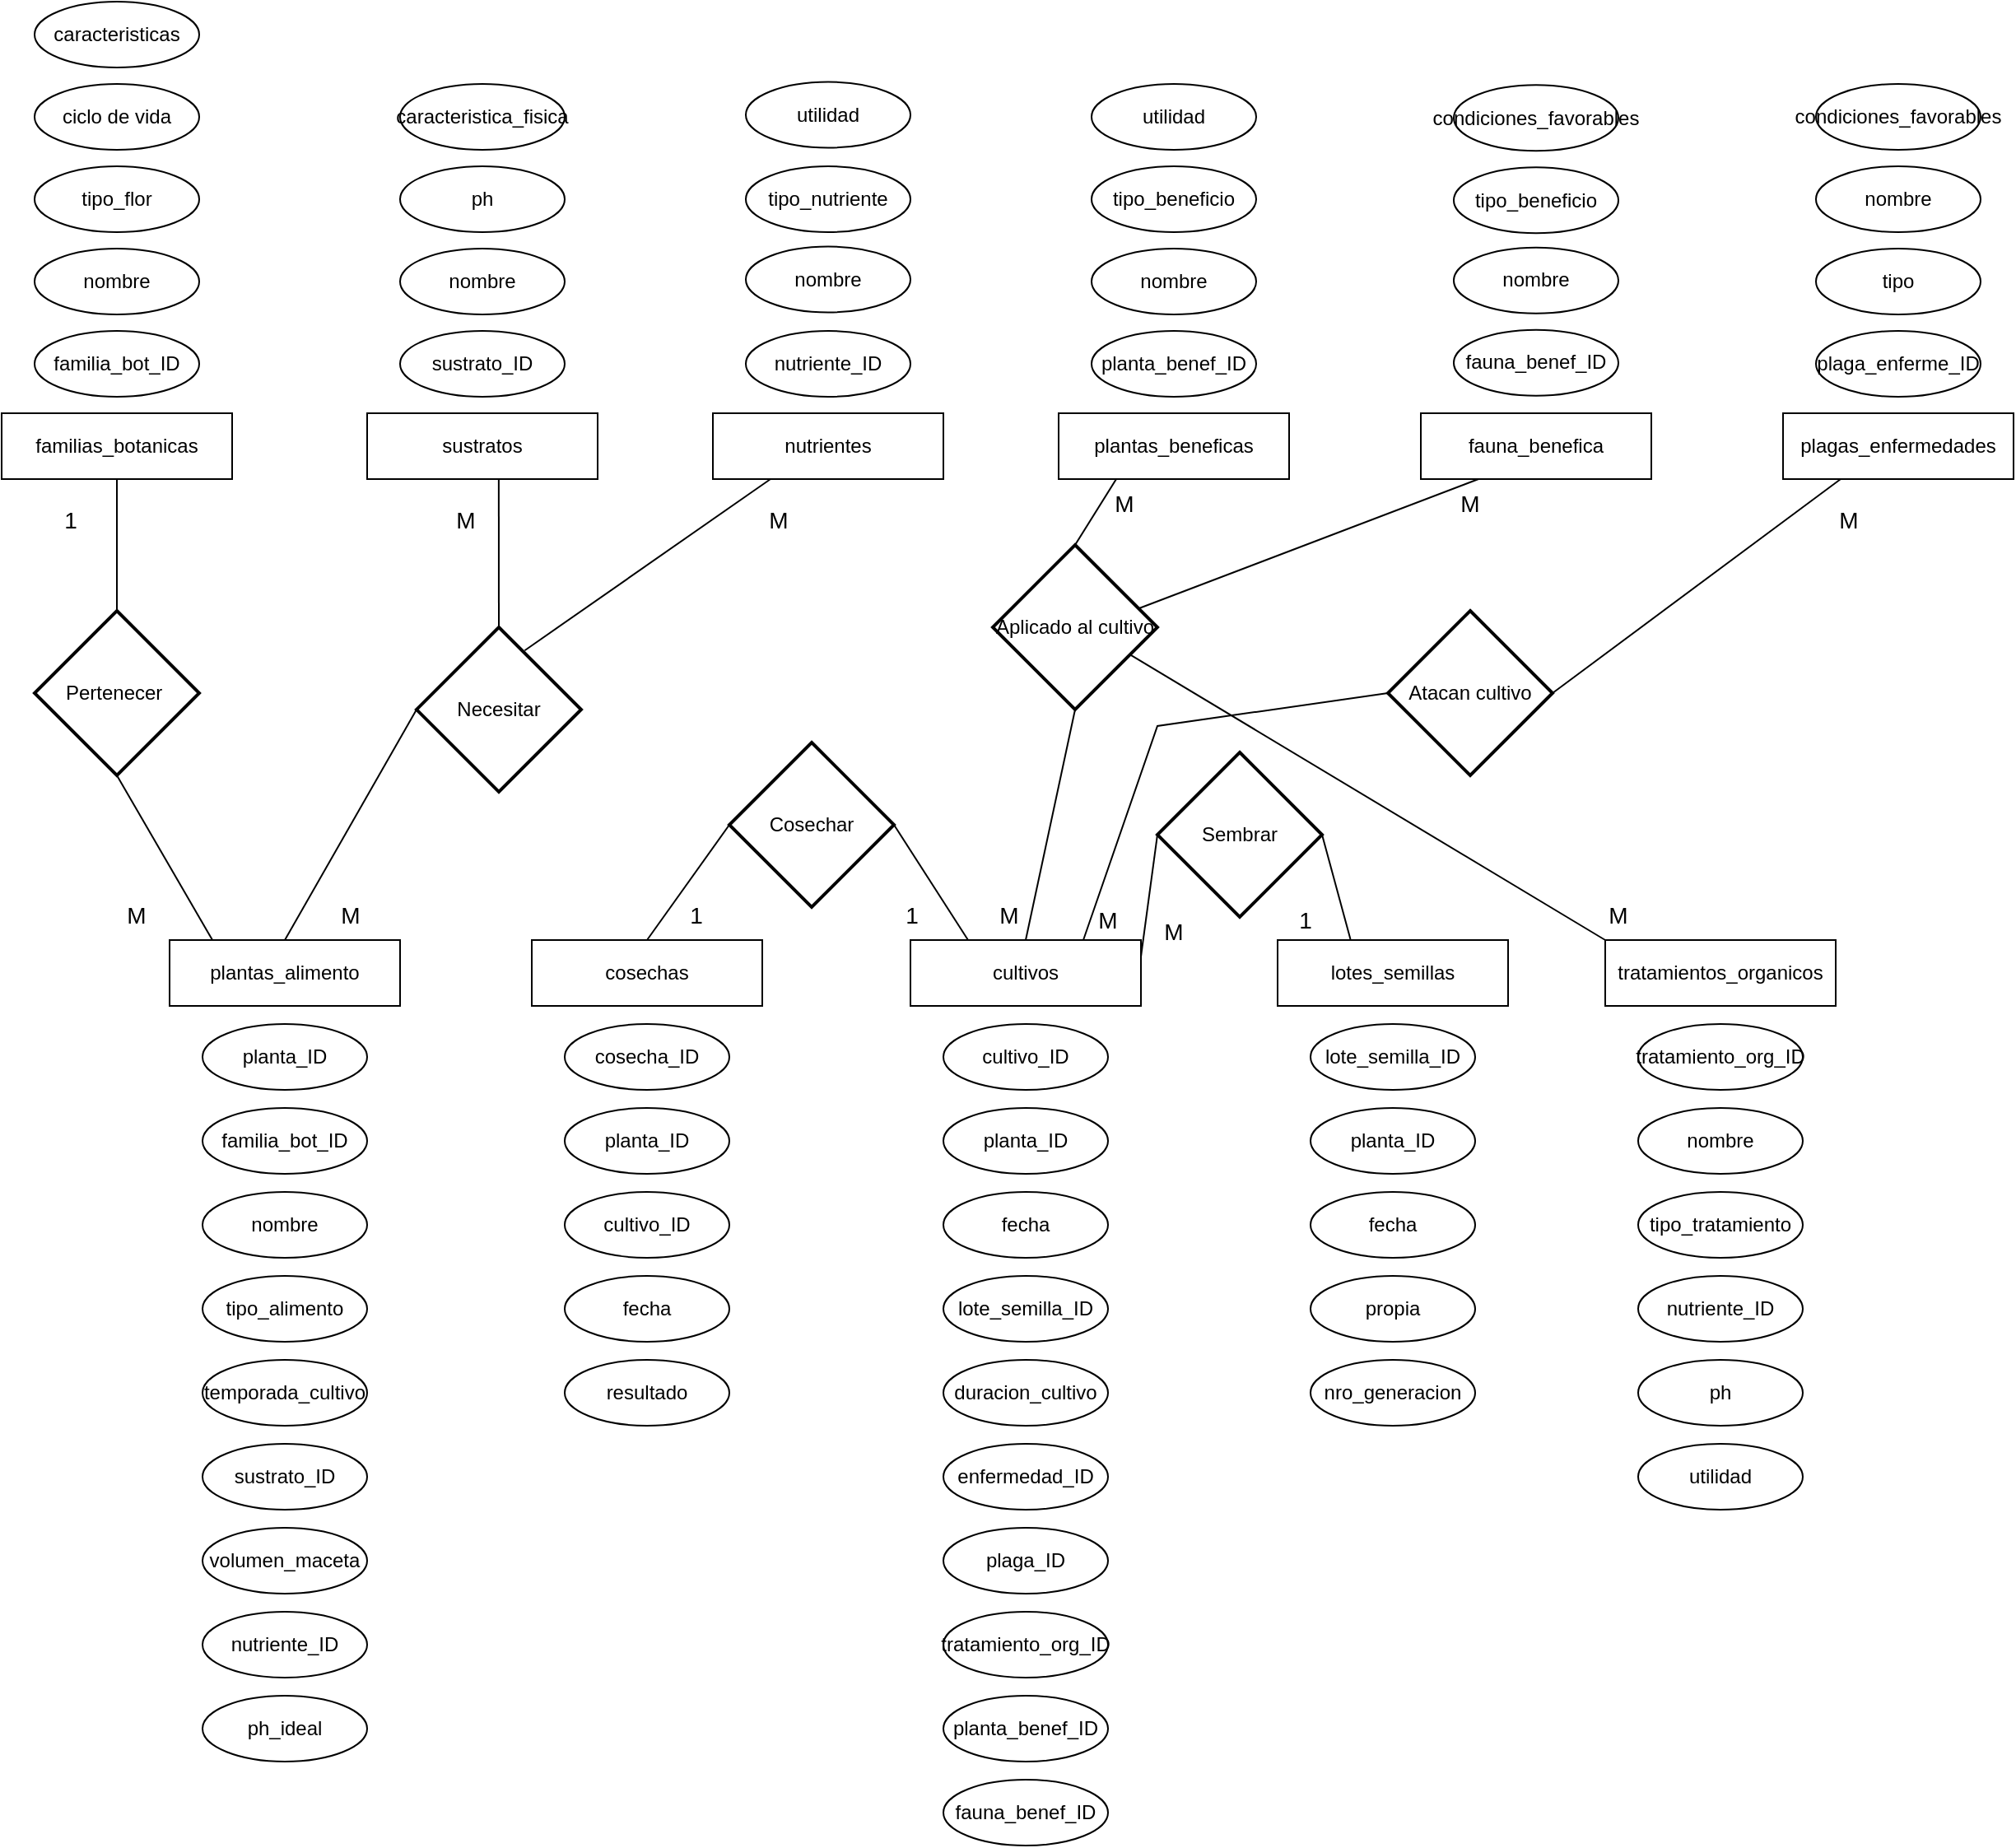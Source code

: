 <mxfile version="20.8.10" type="github">
  <diagram name="Página-1" id="ylDFt_P1A7pdmHqrZeYs">
    <mxGraphModel dx="1650" dy="2113" grid="1" gridSize="10" guides="1" tooltips="1" connect="1" arrows="1" fold="1" page="1" pageScale="1" pageWidth="827" pageHeight="1169" math="0" shadow="0">
      <root>
        <mxCell id="0" />
        <mxCell id="1" parent="0" />
        <mxCell id="H1frsoIfXZg_kvRdpejV-13" value="" style="group" parent="1" vertex="1" connectable="0">
          <mxGeometry x="310" y="-570" width="140" height="499" as="geometry" />
        </mxCell>
        <mxCell id="8bM9OrV7rMDzd9lSsGnL-2" value="plantas_alimento" style="whiteSpace=wrap;html=1;align=center;" parent="H1frsoIfXZg_kvRdpejV-13" vertex="1">
          <mxGeometry width="140" height="40" as="geometry" />
        </mxCell>
        <mxCell id="8bM9OrV7rMDzd9lSsGnL-20" value="volumen_maceta" style="ellipse;whiteSpace=wrap;html=1;align=center;" parent="H1frsoIfXZg_kvRdpejV-13" vertex="1">
          <mxGeometry x="20" y="357" width="100" height="40" as="geometry" />
        </mxCell>
        <mxCell id="8bM9OrV7rMDzd9lSsGnL-21" value="planta_ID" style="ellipse;whiteSpace=wrap;html=1;align=center;" parent="H1frsoIfXZg_kvRdpejV-13" vertex="1">
          <mxGeometry x="20" y="51" width="100" height="40" as="geometry" />
        </mxCell>
        <mxCell id="8bM9OrV7rMDzd9lSsGnL-22" value="familia_bot_ID" style="ellipse;whiteSpace=wrap;html=1;align=center;" parent="H1frsoIfXZg_kvRdpejV-13" vertex="1">
          <mxGeometry x="20" y="102" width="100" height="40" as="geometry" />
        </mxCell>
        <mxCell id="8bM9OrV7rMDzd9lSsGnL-23" value="nombre" style="ellipse;whiteSpace=wrap;html=1;align=center;" parent="H1frsoIfXZg_kvRdpejV-13" vertex="1">
          <mxGeometry x="20" y="153" width="100" height="40" as="geometry" />
        </mxCell>
        <mxCell id="8bM9OrV7rMDzd9lSsGnL-24" value="tipo_alimento" style="ellipse;whiteSpace=wrap;html=1;align=center;" parent="H1frsoIfXZg_kvRdpejV-13" vertex="1">
          <mxGeometry x="20" y="204" width="100" height="40" as="geometry" />
        </mxCell>
        <mxCell id="8bM9OrV7rMDzd9lSsGnL-25" value="temporada_cultivo" style="ellipse;whiteSpace=wrap;html=1;align=center;" parent="H1frsoIfXZg_kvRdpejV-13" vertex="1">
          <mxGeometry x="20" y="255" width="100" height="40" as="geometry" />
        </mxCell>
        <mxCell id="8bM9OrV7rMDzd9lSsGnL-26" value="sustrato_ID" style="ellipse;whiteSpace=wrap;html=1;align=center;" parent="H1frsoIfXZg_kvRdpejV-13" vertex="1">
          <mxGeometry x="20" y="306" width="100" height="40" as="geometry" />
        </mxCell>
        <mxCell id="IDKuiclH3PoK7tgWnrYt-2" value="nutriente_ID" style="ellipse;whiteSpace=wrap;html=1;align=center;" parent="H1frsoIfXZg_kvRdpejV-13" vertex="1">
          <mxGeometry x="20" y="408" width="100" height="40" as="geometry" />
        </mxCell>
        <mxCell id="IDKuiclH3PoK7tgWnrYt-12" value="ph_ideal" style="ellipse;whiteSpace=wrap;html=1;align=center;" parent="H1frsoIfXZg_kvRdpejV-13" vertex="1">
          <mxGeometry x="20" y="459" width="100" height="40" as="geometry" />
        </mxCell>
        <mxCell id="H1frsoIfXZg_kvRdpejV-14" value="" style="group" parent="1" vertex="1" connectable="0">
          <mxGeometry x="760" y="-570" width="140" height="550" as="geometry" />
        </mxCell>
        <mxCell id="8bM9OrV7rMDzd9lSsGnL-6" value="cultivos" style="whiteSpace=wrap;html=1;align=center;" parent="H1frsoIfXZg_kvRdpejV-14" vertex="1">
          <mxGeometry width="140" height="40" as="geometry" />
        </mxCell>
        <mxCell id="8bM9OrV7rMDzd9lSsGnL-37" value="tratamiento_org_ID" style="ellipse;whiteSpace=wrap;html=1;align=center;" parent="H1frsoIfXZg_kvRdpejV-14" vertex="1">
          <mxGeometry x="20" y="408" width="100" height="40" as="geometry" />
        </mxCell>
        <mxCell id="8bM9OrV7rMDzd9lSsGnL-38" value="planta_benef_ID" style="ellipse;whiteSpace=wrap;html=1;align=center;" parent="H1frsoIfXZg_kvRdpejV-14" vertex="1">
          <mxGeometry x="20" y="459" width="100" height="40" as="geometry" />
        </mxCell>
        <mxCell id="8bM9OrV7rMDzd9lSsGnL-51" value="cultivo_ID" style="ellipse;whiteSpace=wrap;html=1;align=center;" parent="H1frsoIfXZg_kvRdpejV-14" vertex="1">
          <mxGeometry x="20" y="51" width="100" height="40" as="geometry" />
        </mxCell>
        <mxCell id="8bM9OrV7rMDzd9lSsGnL-52" value="planta_ID" style="ellipse;whiteSpace=wrap;html=1;align=center;" parent="H1frsoIfXZg_kvRdpejV-14" vertex="1">
          <mxGeometry x="20" y="102" width="100" height="40" as="geometry" />
        </mxCell>
        <mxCell id="8bM9OrV7rMDzd9lSsGnL-53" value="fecha" style="ellipse;whiteSpace=wrap;html=1;align=center;" parent="H1frsoIfXZg_kvRdpejV-14" vertex="1">
          <mxGeometry x="20" y="153" width="100" height="40" as="geometry" />
        </mxCell>
        <mxCell id="8bM9OrV7rMDzd9lSsGnL-55" value="duracion_cultivo" style="ellipse;whiteSpace=wrap;html=1;align=center;" parent="H1frsoIfXZg_kvRdpejV-14" vertex="1">
          <mxGeometry x="20" y="255" width="100" height="40" as="geometry" />
        </mxCell>
        <mxCell id="IDKuiclH3PoK7tgWnrYt-3" value="fauna_benef_ID" style="ellipse;whiteSpace=wrap;html=1;align=center;" parent="H1frsoIfXZg_kvRdpejV-14" vertex="1">
          <mxGeometry x="20" y="510" width="100" height="40" as="geometry" />
        </mxCell>
        <mxCell id="IDKuiclH3PoK7tgWnrYt-6" value="lote_semilla_ID" style="ellipse;whiteSpace=wrap;html=1;align=center;" parent="H1frsoIfXZg_kvRdpejV-14" vertex="1">
          <mxGeometry x="20" y="204" width="100" height="40" as="geometry" />
        </mxCell>
        <mxCell id="IDKuiclH3PoK7tgWnrYt-8" value="enfermedad_ID" style="ellipse;whiteSpace=wrap;html=1;align=center;" parent="H1frsoIfXZg_kvRdpejV-14" vertex="1">
          <mxGeometry x="20" y="306" width="100" height="40" as="geometry" />
        </mxCell>
        <mxCell id="IDKuiclH3PoK7tgWnrYt-10" value="plaga_ID" style="ellipse;whiteSpace=wrap;html=1;align=center;" parent="H1frsoIfXZg_kvRdpejV-14" vertex="1">
          <mxGeometry x="20" y="357" width="100" height="40" as="geometry" />
        </mxCell>
        <mxCell id="H1frsoIfXZg_kvRdpejV-15" value="" style="group" parent="1" vertex="1" connectable="0">
          <mxGeometry x="530" y="-570" width="140" height="295" as="geometry" />
        </mxCell>
        <mxCell id="8bM9OrV7rMDzd9lSsGnL-7" value="cosechas" style="whiteSpace=wrap;html=1;align=center;" parent="H1frsoIfXZg_kvRdpejV-15" vertex="1">
          <mxGeometry width="140" height="40" as="geometry" />
        </mxCell>
        <mxCell id="8bM9OrV7rMDzd9lSsGnL-57" value="cosecha_ID" style="ellipse;whiteSpace=wrap;html=1;align=center;" parent="H1frsoIfXZg_kvRdpejV-15" vertex="1">
          <mxGeometry x="20" y="51" width="100" height="40" as="geometry" />
        </mxCell>
        <mxCell id="8bM9OrV7rMDzd9lSsGnL-58" value="planta_ID" style="ellipse;whiteSpace=wrap;html=1;align=center;" parent="H1frsoIfXZg_kvRdpejV-15" vertex="1">
          <mxGeometry x="20" y="102" width="100" height="40" as="geometry" />
        </mxCell>
        <mxCell id="8bM9OrV7rMDzd9lSsGnL-59" value="cultivo_ID" style="ellipse;whiteSpace=wrap;html=1;align=center;" parent="H1frsoIfXZg_kvRdpejV-15" vertex="1">
          <mxGeometry x="20" y="153" width="100" height="40" as="geometry" />
        </mxCell>
        <mxCell id="8bM9OrV7rMDzd9lSsGnL-60" value="fecha" style="ellipse;whiteSpace=wrap;html=1;align=center;" parent="H1frsoIfXZg_kvRdpejV-15" vertex="1">
          <mxGeometry x="20" y="204" width="100" height="40" as="geometry" />
        </mxCell>
        <mxCell id="8bM9OrV7rMDzd9lSsGnL-61" value="resultado" style="ellipse;whiteSpace=wrap;html=1;align=center;" parent="H1frsoIfXZg_kvRdpejV-15" vertex="1">
          <mxGeometry x="20" y="255" width="100" height="40" as="geometry" />
        </mxCell>
        <mxCell id="H1frsoIfXZg_kvRdpejV-16" value="" style="group" parent="1" vertex="1" connectable="0">
          <mxGeometry x="983" y="-570" width="140" height="295" as="geometry" />
        </mxCell>
        <mxCell id="8bM9OrV7rMDzd9lSsGnL-10" value="lotes_semillas" style="whiteSpace=wrap;html=1;align=center;" parent="H1frsoIfXZg_kvRdpejV-16" vertex="1">
          <mxGeometry width="140" height="40" as="geometry" />
        </mxCell>
        <mxCell id="8bM9OrV7rMDzd9lSsGnL-75" value="lote_semilla_ID" style="ellipse;whiteSpace=wrap;html=1;align=center;" parent="H1frsoIfXZg_kvRdpejV-16" vertex="1">
          <mxGeometry x="20" y="51" width="100" height="40" as="geometry" />
        </mxCell>
        <mxCell id="8bM9OrV7rMDzd9lSsGnL-76" value="planta_ID" style="ellipse;whiteSpace=wrap;html=1;align=center;" parent="H1frsoIfXZg_kvRdpejV-16" vertex="1">
          <mxGeometry x="20" y="102" width="100" height="40" as="geometry" />
        </mxCell>
        <mxCell id="8bM9OrV7rMDzd9lSsGnL-77" value="fecha" style="ellipse;whiteSpace=wrap;html=1;align=center;" parent="H1frsoIfXZg_kvRdpejV-16" vertex="1">
          <mxGeometry x="20" y="153" width="100" height="40" as="geometry" />
        </mxCell>
        <mxCell id="8bM9OrV7rMDzd9lSsGnL-78" value="propia" style="ellipse;whiteSpace=wrap;html=1;align=center;" parent="H1frsoIfXZg_kvRdpejV-16" vertex="1">
          <mxGeometry x="20" y="204" width="100" height="40" as="geometry" />
        </mxCell>
        <mxCell id="8bM9OrV7rMDzd9lSsGnL-79" value="nro_generacion" style="ellipse;whiteSpace=wrap;html=1;align=center;" parent="H1frsoIfXZg_kvRdpejV-16" vertex="1">
          <mxGeometry x="20" y="255" width="100" height="40" as="geometry" />
        </mxCell>
        <mxCell id="H1frsoIfXZg_kvRdpejV-17" value="" style="group" parent="1" vertex="1" connectable="0">
          <mxGeometry x="1182" y="-570" width="140" height="346" as="geometry" />
        </mxCell>
        <mxCell id="8bM9OrV7rMDzd9lSsGnL-12" value="tratamientos_organicos" style="whiteSpace=wrap;html=1;align=center;" parent="H1frsoIfXZg_kvRdpejV-17" vertex="1">
          <mxGeometry width="140" height="40" as="geometry" />
        </mxCell>
        <mxCell id="8bM9OrV7rMDzd9lSsGnL-81" value="tratamiento_org_ID" style="ellipse;whiteSpace=wrap;html=1;align=center;" parent="H1frsoIfXZg_kvRdpejV-17" vertex="1">
          <mxGeometry x="20" y="51" width="100" height="40" as="geometry" />
        </mxCell>
        <mxCell id="8bM9OrV7rMDzd9lSsGnL-82" value="nombre" style="ellipse;whiteSpace=wrap;html=1;align=center;" parent="H1frsoIfXZg_kvRdpejV-17" vertex="1">
          <mxGeometry x="20" y="102" width="100" height="40" as="geometry" />
        </mxCell>
        <mxCell id="8bM9OrV7rMDzd9lSsGnL-83" value="tipo_tratamiento" style="ellipse;whiteSpace=wrap;html=1;align=center;" parent="H1frsoIfXZg_kvRdpejV-17" vertex="1">
          <mxGeometry x="20" y="153" width="100" height="40" as="geometry" />
        </mxCell>
        <mxCell id="8bM9OrV7rMDzd9lSsGnL-84" value="nutriente_ID" style="ellipse;whiteSpace=wrap;html=1;align=center;" parent="H1frsoIfXZg_kvRdpejV-17" vertex="1">
          <mxGeometry x="20" y="204" width="100" height="40" as="geometry" />
        </mxCell>
        <mxCell id="8bM9OrV7rMDzd9lSsGnL-85" value="ph" style="ellipse;whiteSpace=wrap;html=1;align=center;" parent="H1frsoIfXZg_kvRdpejV-17" vertex="1">
          <mxGeometry x="20" y="255" width="100" height="40" as="geometry" />
        </mxCell>
        <mxCell id="8bM9OrV7rMDzd9lSsGnL-86" value="utilidad" style="ellipse;whiteSpace=wrap;html=1;align=center;" parent="H1frsoIfXZg_kvRdpejV-17" vertex="1">
          <mxGeometry x="20" y="306" width="100" height="40" as="geometry" />
        </mxCell>
        <mxCell id="H1frsoIfXZg_kvRdpejV-18" value="" style="group" parent="1" vertex="1" connectable="0">
          <mxGeometry x="208" y="-1140" width="140" height="290" as="geometry" />
        </mxCell>
        <mxCell id="8bM9OrV7rMDzd9lSsGnL-1" value="familias_botanicas" style="whiteSpace=wrap;html=1;align=center;" parent="H1frsoIfXZg_kvRdpejV-18" vertex="1">
          <mxGeometry y="250" width="140" height="40" as="geometry" />
        </mxCell>
        <mxCell id="8bM9OrV7rMDzd9lSsGnL-14" value="familia_bot_ID" style="ellipse;whiteSpace=wrap;html=1;align=center;" parent="H1frsoIfXZg_kvRdpejV-18" vertex="1">
          <mxGeometry x="20" y="200" width="100" height="40" as="geometry" />
        </mxCell>
        <mxCell id="8bM9OrV7rMDzd9lSsGnL-16" value="nombre" style="ellipse;whiteSpace=wrap;html=1;align=center;" parent="H1frsoIfXZg_kvRdpejV-18" vertex="1">
          <mxGeometry x="20" y="150" width="100" height="40" as="geometry" />
        </mxCell>
        <mxCell id="8bM9OrV7rMDzd9lSsGnL-17" value="tipo_flor" style="ellipse;whiteSpace=wrap;html=1;align=center;" parent="H1frsoIfXZg_kvRdpejV-18" vertex="1">
          <mxGeometry x="20" y="100" width="100" height="40" as="geometry" />
        </mxCell>
        <mxCell id="8bM9OrV7rMDzd9lSsGnL-18" value="ciclo de vida" style="ellipse;whiteSpace=wrap;html=1;align=center;" parent="H1frsoIfXZg_kvRdpejV-18" vertex="1">
          <mxGeometry x="20" y="50" width="100" height="40" as="geometry" />
        </mxCell>
        <mxCell id="8bM9OrV7rMDzd9lSsGnL-19" value="caracteristicas" style="ellipse;whiteSpace=wrap;html=1;align=center;" parent="H1frsoIfXZg_kvRdpejV-18" vertex="1">
          <mxGeometry x="20" width="100" height="40" as="geometry" />
        </mxCell>
        <mxCell id="H1frsoIfXZg_kvRdpejV-8" style="edgeStyle=orthogonalEdgeStyle;rounded=0;orthogonalLoop=1;jettySize=auto;html=1;exitX=0.5;exitY=1;exitDx=0;exitDy=0;endArrow=none;endFill=0;" parent="H1frsoIfXZg_kvRdpejV-18" source="8bM9OrV7rMDzd9lSsGnL-1" target="8bM9OrV7rMDzd9lSsGnL-1" edge="1">
          <mxGeometry relative="1" as="geometry" />
        </mxCell>
        <mxCell id="H1frsoIfXZg_kvRdpejV-19" value="" style="group" parent="1" vertex="1" connectable="0">
          <mxGeometry x="430" y="-1090" width="140" height="240" as="geometry" />
        </mxCell>
        <mxCell id="8bM9OrV7rMDzd9lSsGnL-3" value="sustratos" style="whiteSpace=wrap;html=1;align=center;" parent="H1frsoIfXZg_kvRdpejV-19" vertex="1">
          <mxGeometry y="200" width="140" height="40" as="geometry" />
        </mxCell>
        <mxCell id="8bM9OrV7rMDzd9lSsGnL-27" value="sustrato_ID" style="ellipse;whiteSpace=wrap;html=1;align=center;" parent="H1frsoIfXZg_kvRdpejV-19" vertex="1">
          <mxGeometry x="20" y="150" width="100" height="40" as="geometry" />
        </mxCell>
        <mxCell id="8bM9OrV7rMDzd9lSsGnL-28" value="nombre" style="ellipse;whiteSpace=wrap;html=1;align=center;" parent="H1frsoIfXZg_kvRdpejV-19" vertex="1">
          <mxGeometry x="20" y="100" width="100" height="40" as="geometry" />
        </mxCell>
        <mxCell id="8bM9OrV7rMDzd9lSsGnL-29" value="ph" style="ellipse;whiteSpace=wrap;html=1;align=center;" parent="H1frsoIfXZg_kvRdpejV-19" vertex="1">
          <mxGeometry x="20" y="50" width="100" height="40" as="geometry" />
        </mxCell>
        <mxCell id="8bM9OrV7rMDzd9lSsGnL-30" value="caracteristica_fisica" style="ellipse;whiteSpace=wrap;html=1;align=center;" parent="H1frsoIfXZg_kvRdpejV-19" vertex="1">
          <mxGeometry x="20" width="100" height="40" as="geometry" />
        </mxCell>
        <mxCell id="H1frsoIfXZg_kvRdpejV-20" value="" style="group" parent="1" vertex="1" connectable="0">
          <mxGeometry x="640" y="-1091.25" width="140" height="241.25" as="geometry" />
        </mxCell>
        <mxCell id="8bM9OrV7rMDzd9lSsGnL-8" value="nutrientes" style="whiteSpace=wrap;html=1;align=center;" parent="H1frsoIfXZg_kvRdpejV-20" vertex="1">
          <mxGeometry y="201.25" width="140" height="40" as="geometry" />
        </mxCell>
        <mxCell id="8bM9OrV7rMDzd9lSsGnL-63" value="nutriente_ID" style="ellipse;whiteSpace=wrap;html=1;align=center;" parent="H1frsoIfXZg_kvRdpejV-20" vertex="1">
          <mxGeometry x="20" y="151.25" width="100" height="40" as="geometry" />
        </mxCell>
        <mxCell id="8bM9OrV7rMDzd9lSsGnL-64" value="nombre" style="ellipse;whiteSpace=wrap;html=1;align=center;" parent="H1frsoIfXZg_kvRdpejV-20" vertex="1">
          <mxGeometry x="20" y="100" width="100" height="40" as="geometry" />
        </mxCell>
        <mxCell id="8bM9OrV7rMDzd9lSsGnL-65" value="tipo_nutriente" style="ellipse;whiteSpace=wrap;html=1;align=center;" parent="H1frsoIfXZg_kvRdpejV-20" vertex="1">
          <mxGeometry x="20" y="51.25" width="100" height="40" as="geometry" />
        </mxCell>
        <mxCell id="8bM9OrV7rMDzd9lSsGnL-66" value="utilidad" style="ellipse;whiteSpace=wrap;html=1;align=center;" parent="H1frsoIfXZg_kvRdpejV-20" vertex="1">
          <mxGeometry x="20" width="100" height="40" as="geometry" />
        </mxCell>
        <mxCell id="H1frsoIfXZg_kvRdpejV-21" value="" style="group" parent="1" vertex="1" connectable="0">
          <mxGeometry x="850" y="-1090" width="140" height="240" as="geometry" />
        </mxCell>
        <mxCell id="8bM9OrV7rMDzd9lSsGnL-11" value="plantas_beneficas" style="whiteSpace=wrap;html=1;align=center;" parent="H1frsoIfXZg_kvRdpejV-21" vertex="1">
          <mxGeometry y="200" width="140" height="40" as="geometry" />
        </mxCell>
        <mxCell id="8bM9OrV7rMDzd9lSsGnL-45" value="planta_benef_ID" style="ellipse;whiteSpace=wrap;html=1;align=center;" parent="H1frsoIfXZg_kvRdpejV-21" vertex="1">
          <mxGeometry x="20" y="150" width="100" height="40" as="geometry" />
        </mxCell>
        <mxCell id="8bM9OrV7rMDzd9lSsGnL-46" value="nombre" style="ellipse;whiteSpace=wrap;html=1;align=center;" parent="H1frsoIfXZg_kvRdpejV-21" vertex="1">
          <mxGeometry x="20" y="100" width="100" height="40" as="geometry" />
        </mxCell>
        <mxCell id="8bM9OrV7rMDzd9lSsGnL-47" value="tipo_beneficio" style="ellipse;whiteSpace=wrap;html=1;align=center;" parent="H1frsoIfXZg_kvRdpejV-21" vertex="1">
          <mxGeometry x="20" y="50" width="100" height="40" as="geometry" />
        </mxCell>
        <mxCell id="8bM9OrV7rMDzd9lSsGnL-48" value="utilidad" style="ellipse;whiteSpace=wrap;html=1;align=center;" parent="H1frsoIfXZg_kvRdpejV-21" vertex="1">
          <mxGeometry x="20" width="100" height="40" as="geometry" />
        </mxCell>
        <mxCell id="H1frsoIfXZg_kvRdpejV-22" value="" style="group" parent="1" vertex="1" connectable="0">
          <mxGeometry x="1070" y="-1089.37" width="140" height="239.37" as="geometry" />
        </mxCell>
        <mxCell id="8bM9OrV7rMDzd9lSsGnL-9" value="fauna_benefica" style="whiteSpace=wrap;html=1;align=center;" parent="H1frsoIfXZg_kvRdpejV-22" vertex="1">
          <mxGeometry y="199.37" width="140" height="40" as="geometry" />
        </mxCell>
        <mxCell id="8bM9OrV7rMDzd9lSsGnL-69" value="fauna_benef_ID" style="ellipse;whiteSpace=wrap;html=1;align=center;" parent="H1frsoIfXZg_kvRdpejV-22" vertex="1">
          <mxGeometry x="20" y="148.75" width="100" height="40" as="geometry" />
        </mxCell>
        <mxCell id="8bM9OrV7rMDzd9lSsGnL-70" value="nombre" style="ellipse;whiteSpace=wrap;html=1;align=center;" parent="H1frsoIfXZg_kvRdpejV-22" vertex="1">
          <mxGeometry x="20" y="98.75" width="100" height="40" as="geometry" />
        </mxCell>
        <mxCell id="8bM9OrV7rMDzd9lSsGnL-71" value="tipo_beneficio" style="ellipse;whiteSpace=wrap;html=1;align=center;" parent="H1frsoIfXZg_kvRdpejV-22" vertex="1">
          <mxGeometry x="20" y="50.0" width="100" height="40" as="geometry" />
        </mxCell>
        <mxCell id="8bM9OrV7rMDzd9lSsGnL-72" value="condiciones_favorables" style="ellipse;whiteSpace=wrap;html=1;align=center;" parent="H1frsoIfXZg_kvRdpejV-22" vertex="1">
          <mxGeometry x="20" width="100" height="40" as="geometry" />
        </mxCell>
        <mxCell id="H1frsoIfXZg_kvRdpejV-23" value="" style="group" parent="1" vertex="1" connectable="0">
          <mxGeometry x="1290" y="-1090" width="140" height="240" as="geometry" />
        </mxCell>
        <mxCell id="8bM9OrV7rMDzd9lSsGnL-4" value="plagas_enfermedades" style="whiteSpace=wrap;html=1;align=center;" parent="H1frsoIfXZg_kvRdpejV-23" vertex="1">
          <mxGeometry y="200" width="140" height="40" as="geometry" />
        </mxCell>
        <mxCell id="8bM9OrV7rMDzd9lSsGnL-33" value="plaga_enferme_ID" style="ellipse;whiteSpace=wrap;html=1;align=center;" parent="H1frsoIfXZg_kvRdpejV-23" vertex="1">
          <mxGeometry x="20" y="150" width="100" height="40" as="geometry" />
        </mxCell>
        <mxCell id="8bM9OrV7rMDzd9lSsGnL-34" value="tipo" style="ellipse;whiteSpace=wrap;html=1;align=center;" parent="H1frsoIfXZg_kvRdpejV-23" vertex="1">
          <mxGeometry x="20" y="100" width="100" height="40" as="geometry" />
        </mxCell>
        <mxCell id="8bM9OrV7rMDzd9lSsGnL-35" value="nombre" style="ellipse;whiteSpace=wrap;html=1;align=center;" parent="H1frsoIfXZg_kvRdpejV-23" vertex="1">
          <mxGeometry x="20" y="50" width="100" height="40" as="geometry" />
        </mxCell>
        <mxCell id="8bM9OrV7rMDzd9lSsGnL-36" value="condiciones_favorables" style="ellipse;whiteSpace=wrap;html=1;align=center;" parent="H1frsoIfXZg_kvRdpejV-23" vertex="1">
          <mxGeometry x="20" width="100" height="40" as="geometry" />
        </mxCell>
        <mxCell id="H1frsoIfXZg_kvRdpejV-24" value="Pertenecer&amp;nbsp;" style="strokeWidth=2;html=1;shape=mxgraph.flowchart.decision;whiteSpace=wrap;" parent="1" vertex="1">
          <mxGeometry x="228" y="-770" width="100" height="100" as="geometry" />
        </mxCell>
        <mxCell id="H1frsoIfXZg_kvRdpejV-25" value="Necesitar" style="strokeWidth=2;html=1;shape=mxgraph.flowchart.decision;whiteSpace=wrap;" parent="1" vertex="1">
          <mxGeometry x="460" y="-760" width="100" height="100" as="geometry" />
        </mxCell>
        <mxCell id="wKKTsaC1fSuhk8ZkH6V--14" style="rounded=0;orthogonalLoop=1;jettySize=auto;html=1;exitX=0;exitY=0.5;exitDx=0;exitDy=0;exitPerimeter=0;strokeColor=default;fontSize=14;endArrow=none;endFill=0;entryX=1;entryY=0.25;entryDx=0;entryDy=0;" edge="1" parent="1" source="H1frsoIfXZg_kvRdpejV-26" target="8bM9OrV7rMDzd9lSsGnL-6">
          <mxGeometry relative="1" as="geometry">
            <mxPoint x="840" y="-570" as="targetPoint" />
            <mxPoint x="865" y="-640" as="sourcePoint" />
          </mxGeometry>
        </mxCell>
        <mxCell id="wKKTsaC1fSuhk8ZkH6V--15" value="" style="edgeStyle=none;rounded=0;orthogonalLoop=1;jettySize=auto;html=1;strokeColor=default;fontSize=14;endArrow=none;endFill=0;exitX=1;exitY=0.5;exitDx=0;exitDy=0;exitPerimeter=0;entryX=0.316;entryY=-0.012;entryDx=0;entryDy=0;entryPerimeter=0;" edge="1" parent="1" source="H1frsoIfXZg_kvRdpejV-26" target="8bM9OrV7rMDzd9lSsGnL-10">
          <mxGeometry relative="1" as="geometry" />
        </mxCell>
        <mxCell id="H1frsoIfXZg_kvRdpejV-26" value="Sembrar" style="strokeWidth=2;html=1;shape=mxgraph.flowchart.decision;whiteSpace=wrap;" parent="1" vertex="1">
          <mxGeometry x="910" y="-684" width="100" height="100" as="geometry" />
        </mxCell>
        <mxCell id="wKKTsaC1fSuhk8ZkH6V--22" style="edgeStyle=none;rounded=0;orthogonalLoop=1;jettySize=auto;html=1;exitX=0.5;exitY=0;exitDx=0;exitDy=0;exitPerimeter=0;entryX=0.25;entryY=1;entryDx=0;entryDy=0;strokeColor=default;fontSize=14;endArrow=none;endFill=0;" edge="1" parent="1" source="H1frsoIfXZg_kvRdpejV-27" target="8bM9OrV7rMDzd9lSsGnL-11">
          <mxGeometry relative="1" as="geometry" />
        </mxCell>
        <mxCell id="wKKTsaC1fSuhk8ZkH6V--25" style="edgeStyle=none;rounded=0;orthogonalLoop=1;jettySize=auto;html=1;exitX=0.5;exitY=1;exitDx=0;exitDy=0;exitPerimeter=0;entryX=0.5;entryY=0;entryDx=0;entryDy=0;strokeColor=default;fontSize=14;endArrow=none;endFill=0;" edge="1" parent="1" source="H1frsoIfXZg_kvRdpejV-27" target="8bM9OrV7rMDzd9lSsGnL-6">
          <mxGeometry relative="1" as="geometry" />
        </mxCell>
        <mxCell id="H1frsoIfXZg_kvRdpejV-27" value="Aplicado al cultivo" style="strokeWidth=2;html=1;shape=mxgraph.flowchart.decision;whiteSpace=wrap;" parent="1" vertex="1">
          <mxGeometry x="810" y="-810" width="100" height="100" as="geometry" />
        </mxCell>
        <mxCell id="wKKTsaC1fSuhk8ZkH6V--19" style="edgeStyle=none;rounded=0;orthogonalLoop=1;jettySize=auto;html=1;exitX=0;exitY=0.5;exitDx=0;exitDy=0;exitPerimeter=0;strokeColor=default;fontSize=14;endArrow=none;endFill=0;entryX=0.75;entryY=0;entryDx=0;entryDy=0;" edge="1" parent="1" source="H1frsoIfXZg_kvRdpejV-28" target="8bM9OrV7rMDzd9lSsGnL-6">
          <mxGeometry relative="1" as="geometry">
            <mxPoint x="850" y="-570" as="targetPoint" />
            <Array as="points">
              <mxPoint x="910" y="-700" />
            </Array>
          </mxGeometry>
        </mxCell>
        <mxCell id="H1frsoIfXZg_kvRdpejV-28" value="Atacan cultivo" style="strokeWidth=2;html=1;shape=mxgraph.flowchart.decision;whiteSpace=wrap;" parent="1" vertex="1">
          <mxGeometry x="1050" y="-770" width="100" height="100" as="geometry" />
        </mxCell>
        <mxCell id="H1frsoIfXZg_kvRdpejV-29" value="" style="edgeStyle=none;orthogonalLoop=1;jettySize=auto;html=1;rounded=0;endArrow=none;endFill=0;exitX=0.5;exitY=1;exitDx=0;exitDy=0;entryX=0.5;entryY=0;entryDx=0;entryDy=0;entryPerimeter=0;" parent="1" source="8bM9OrV7rMDzd9lSsGnL-1" target="H1frsoIfXZg_kvRdpejV-24" edge="1">
          <mxGeometry width="100" relative="1" as="geometry">
            <mxPoint x="220" y="-800" as="sourcePoint" />
            <mxPoint x="320" y="-800" as="targetPoint" />
            <Array as="points" />
          </mxGeometry>
        </mxCell>
        <mxCell id="H1frsoIfXZg_kvRdpejV-30" value="" style="endArrow=none;html=1;rounded=0;entryX=0.5;entryY=1;entryDx=0;entryDy=0;entryPerimeter=0;exitX=0.187;exitY=0.006;exitDx=0;exitDy=0;exitPerimeter=0;" parent="1" source="8bM9OrV7rMDzd9lSsGnL-2" target="H1frsoIfXZg_kvRdpejV-24" edge="1">
          <mxGeometry width="50" height="50" relative="1" as="geometry">
            <mxPoint x="300" y="-630" as="sourcePoint" />
            <mxPoint x="350" y="-680" as="targetPoint" />
          </mxGeometry>
        </mxCell>
        <mxCell id="wKKTsaC1fSuhk8ZkH6V--1" value="1" style="text;html=1;strokeColor=none;fillColor=none;align=center;verticalAlign=middle;whiteSpace=wrap;rounded=0;fontSize=14;" vertex="1" parent="1">
          <mxGeometry x="220" y="-840" width="60" height="30" as="geometry" />
        </mxCell>
        <mxCell id="wKKTsaC1fSuhk8ZkH6V--2" value="M" style="text;html=1;strokeColor=none;fillColor=none;align=center;verticalAlign=middle;whiteSpace=wrap;rounded=0;fontSize=14;" vertex="1" parent="1">
          <mxGeometry x="260" y="-600" width="60" height="30" as="geometry" />
        </mxCell>
        <mxCell id="wKKTsaC1fSuhk8ZkH6V--6" value="" style="endArrow=none;html=1;rounded=0;entryX=0;entryY=0.5;entryDx=0;entryDy=0;entryPerimeter=0;exitX=0.5;exitY=0;exitDx=0;exitDy=0;" edge="1" parent="1" source="8bM9OrV7rMDzd9lSsGnL-2" target="H1frsoIfXZg_kvRdpejV-25">
          <mxGeometry width="50" height="50" relative="1" as="geometry">
            <mxPoint x="346.18" y="-559.76" as="sourcePoint" />
            <mxPoint x="288" y="-660" as="targetPoint" />
          </mxGeometry>
        </mxCell>
        <mxCell id="wKKTsaC1fSuhk8ZkH6V--7" value="" style="endArrow=none;html=1;rounded=0;strokeColor=default;fontSize=14;entryX=0.25;entryY=1;entryDx=0;entryDy=0;exitX=0.657;exitY=0.141;exitDx=0;exitDy=0;exitPerimeter=0;" edge="1" parent="1" source="H1frsoIfXZg_kvRdpejV-25" target="8bM9OrV7rMDzd9lSsGnL-8">
          <mxGeometry width="50" height="50" relative="1" as="geometry">
            <mxPoint x="510" y="-770" as="sourcePoint" />
            <mxPoint x="560" y="-820" as="targetPoint" />
          </mxGeometry>
        </mxCell>
        <mxCell id="wKKTsaC1fSuhk8ZkH6V--8" value="" style="endArrow=none;html=1;rounded=0;strokeColor=default;fontSize=14;entryX=0.571;entryY=1;entryDx=0;entryDy=0;entryPerimeter=0;exitX=0.5;exitY=0;exitDx=0;exitDy=0;exitPerimeter=0;" edge="1" parent="1" source="H1frsoIfXZg_kvRdpejV-25" target="8bM9OrV7rMDzd9lSsGnL-3">
          <mxGeometry width="50" height="50" relative="1" as="geometry">
            <mxPoint x="510" y="-770" as="sourcePoint" />
            <mxPoint x="560" y="-820" as="targetPoint" />
          </mxGeometry>
        </mxCell>
        <mxCell id="wKKTsaC1fSuhk8ZkH6V--9" value="Cosechar" style="strokeWidth=2;html=1;shape=mxgraph.flowchart.decision;whiteSpace=wrap;" vertex="1" parent="1">
          <mxGeometry x="650" y="-690" width="100" height="100" as="geometry" />
        </mxCell>
        <mxCell id="wKKTsaC1fSuhk8ZkH6V--10" value="" style="endArrow=none;html=1;rounded=0;strokeColor=default;fontSize=14;exitX=0.5;exitY=0;exitDx=0;exitDy=0;entryX=0;entryY=0.5;entryDx=0;entryDy=0;entryPerimeter=0;" edge="1" parent="1" source="8bM9OrV7rMDzd9lSsGnL-7" target="wKKTsaC1fSuhk8ZkH6V--9">
          <mxGeometry width="50" height="50" relative="1" as="geometry">
            <mxPoint x="640" y="-570" as="sourcePoint" />
            <mxPoint x="690" y="-620" as="targetPoint" />
          </mxGeometry>
        </mxCell>
        <mxCell id="wKKTsaC1fSuhk8ZkH6V--11" value="" style="endArrow=none;html=1;rounded=0;strokeColor=default;fontSize=14;exitX=0.25;exitY=0;exitDx=0;exitDy=0;entryX=1;entryY=0.5;entryDx=0;entryDy=0;entryPerimeter=0;" edge="1" parent="1" source="8bM9OrV7rMDzd9lSsGnL-6" target="wKKTsaC1fSuhk8ZkH6V--9">
          <mxGeometry width="50" height="50" relative="1" as="geometry">
            <mxPoint x="610" y="-560" as="sourcePoint" />
            <mxPoint x="670" y="-610" as="targetPoint" />
          </mxGeometry>
        </mxCell>
        <mxCell id="wKKTsaC1fSuhk8ZkH6V--12" value="1" style="text;html=1;strokeColor=none;fillColor=none;align=center;verticalAlign=middle;whiteSpace=wrap;rounded=0;fontSize=14;" vertex="1" parent="1">
          <mxGeometry x="600" y="-600" width="60" height="30" as="geometry" />
        </mxCell>
        <mxCell id="wKKTsaC1fSuhk8ZkH6V--13" value="1" style="text;html=1;strokeColor=none;fillColor=none;align=center;verticalAlign=middle;whiteSpace=wrap;rounded=0;fontSize=14;" vertex="1" parent="1">
          <mxGeometry x="731" y="-600" width="60" height="30" as="geometry" />
        </mxCell>
        <mxCell id="wKKTsaC1fSuhk8ZkH6V--16" value="1" style="text;html=1;strokeColor=none;fillColor=none;align=center;verticalAlign=middle;whiteSpace=wrap;rounded=0;fontSize=14;" vertex="1" parent="1">
          <mxGeometry x="970" y="-597" width="60" height="30" as="geometry" />
        </mxCell>
        <mxCell id="wKKTsaC1fSuhk8ZkH6V--17" value="M" style="text;html=1;strokeColor=none;fillColor=none;align=center;verticalAlign=middle;whiteSpace=wrap;rounded=0;fontSize=14;" vertex="1" parent="1">
          <mxGeometry x="890" y="-590" width="60" height="30" as="geometry" />
        </mxCell>
        <mxCell id="wKKTsaC1fSuhk8ZkH6V--18" style="edgeStyle=none;rounded=0;orthogonalLoop=1;jettySize=auto;html=1;exitX=0.25;exitY=1;exitDx=0;exitDy=0;entryX=1;entryY=0.5;entryDx=0;entryDy=0;entryPerimeter=0;strokeColor=default;fontSize=14;endArrow=none;endFill=0;" edge="1" parent="1" source="8bM9OrV7rMDzd9lSsGnL-4" target="H1frsoIfXZg_kvRdpejV-28">
          <mxGeometry relative="1" as="geometry" />
        </mxCell>
        <mxCell id="wKKTsaC1fSuhk8ZkH6V--20" value="M" style="text;html=1;strokeColor=none;fillColor=none;align=center;verticalAlign=middle;whiteSpace=wrap;rounded=0;fontSize=14;" vertex="1" parent="1">
          <mxGeometry x="850" y="-597" width="60" height="30" as="geometry" />
        </mxCell>
        <mxCell id="wKKTsaC1fSuhk8ZkH6V--21" value="M" style="text;html=1;strokeColor=none;fillColor=none;align=center;verticalAlign=middle;whiteSpace=wrap;rounded=0;fontSize=14;" vertex="1" parent="1">
          <mxGeometry x="1300" y="-840" width="60" height="30" as="geometry" />
        </mxCell>
        <mxCell id="wKKTsaC1fSuhk8ZkH6V--23" style="edgeStyle=none;rounded=0;orthogonalLoop=1;jettySize=auto;html=1;exitX=0.25;exitY=1;exitDx=0;exitDy=0;strokeColor=default;fontSize=14;endArrow=none;endFill=0;entryX=0.879;entryY=0.389;entryDx=0;entryDy=0;entryPerimeter=0;" edge="1" parent="1" source="8bM9OrV7rMDzd9lSsGnL-9" target="H1frsoIfXZg_kvRdpejV-27">
          <mxGeometry relative="1" as="geometry">
            <mxPoint x="860" y="-810" as="targetPoint" />
          </mxGeometry>
        </mxCell>
        <mxCell id="wKKTsaC1fSuhk8ZkH6V--24" style="edgeStyle=none;rounded=0;orthogonalLoop=1;jettySize=auto;html=1;exitX=0;exitY=0;exitDx=0;exitDy=0;entryX=0.837;entryY=0.668;entryDx=0;entryDy=0;entryPerimeter=0;strokeColor=default;fontSize=14;endArrow=none;endFill=0;" edge="1" parent="1" source="8bM9OrV7rMDzd9lSsGnL-12" target="H1frsoIfXZg_kvRdpejV-27">
          <mxGeometry relative="1" as="geometry" />
        </mxCell>
        <mxCell id="wKKTsaC1fSuhk8ZkH6V--26" value="M" style="text;html=1;strokeColor=none;fillColor=none;align=center;verticalAlign=middle;whiteSpace=wrap;rounded=0;fontSize=14;" vertex="1" parent="1">
          <mxGeometry x="1160" y="-600" width="60" height="30" as="geometry" />
        </mxCell>
        <mxCell id="wKKTsaC1fSuhk8ZkH6V--27" value="M" style="text;html=1;strokeColor=none;fillColor=none;align=center;verticalAlign=middle;whiteSpace=wrap;rounded=0;fontSize=14;" vertex="1" parent="1">
          <mxGeometry x="1070" y="-850" width="60" height="30" as="geometry" />
        </mxCell>
        <mxCell id="wKKTsaC1fSuhk8ZkH6V--28" value="M" style="text;html=1;strokeColor=none;fillColor=none;align=center;verticalAlign=middle;whiteSpace=wrap;rounded=0;fontSize=14;" vertex="1" parent="1">
          <mxGeometry x="860" y="-850" width="60" height="30" as="geometry" />
        </mxCell>
        <mxCell id="wKKTsaC1fSuhk8ZkH6V--29" value="M" style="text;html=1;strokeColor=none;fillColor=none;align=center;verticalAlign=middle;whiteSpace=wrap;rounded=0;fontSize=14;" vertex="1" parent="1">
          <mxGeometry x="790" y="-600" width="60" height="30" as="geometry" />
        </mxCell>
        <mxCell id="wKKTsaC1fSuhk8ZkH6V--32" value="M" style="text;html=1;strokeColor=none;fillColor=none;align=center;verticalAlign=middle;whiteSpace=wrap;rounded=0;fontSize=14;" vertex="1" parent="1">
          <mxGeometry x="650" y="-840" width="60" height="30" as="geometry" />
        </mxCell>
        <mxCell id="wKKTsaC1fSuhk8ZkH6V--33" value="M" style="text;html=1;strokeColor=none;fillColor=none;align=center;verticalAlign=middle;whiteSpace=wrap;rounded=0;fontSize=14;" vertex="1" parent="1">
          <mxGeometry x="460" y="-840" width="60" height="30" as="geometry" />
        </mxCell>
        <mxCell id="wKKTsaC1fSuhk8ZkH6V--34" value="M" style="text;html=1;strokeColor=none;fillColor=none;align=center;verticalAlign=middle;whiteSpace=wrap;rounded=0;fontSize=14;" vertex="1" parent="1">
          <mxGeometry x="390" y="-600" width="60" height="30" as="geometry" />
        </mxCell>
      </root>
    </mxGraphModel>
  </diagram>
</mxfile>

